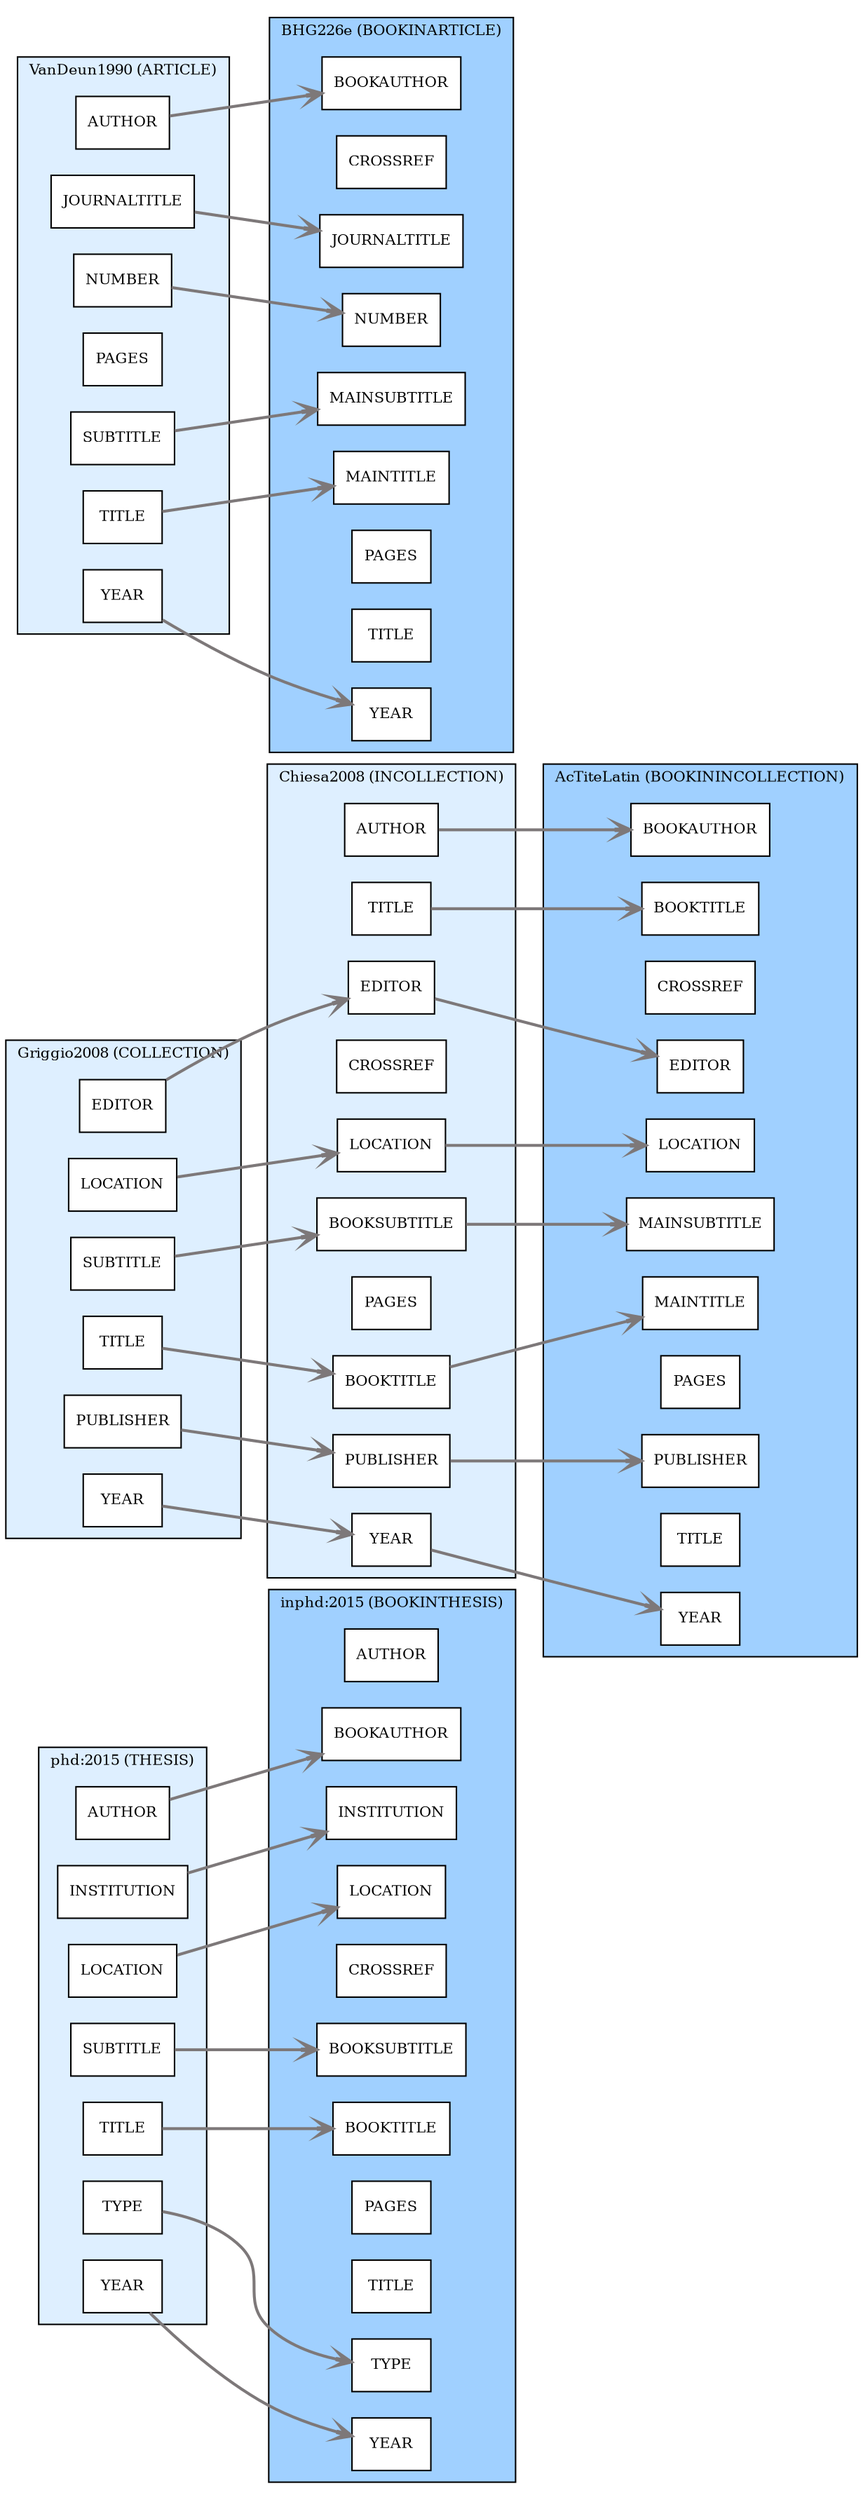 digraph Biberdata {
  compound = true;
  edge [ arrowhead=open ];
  graph [ style=filled, rankdir=LR ];
  node [
    fontsize=10,
    fillcolor=white,
    style=filled,
    shape=box ];

  subgraph "cluster_section0/phd:2015" {
    fontsize="10";
    label="phd:2015 (THESIS)";
    tooltip="phd:2015 (THESIS)";
    fillcolor="#deefff";

    "section0/phd:2015/author" [ label="AUTHOR" ]
    "section0/phd:2015/institution" [ label="INSTITUTION" ]
    "section0/phd:2015/location" [ label="LOCATION" ]
    "section0/phd:2015/subtitle" [ label="SUBTITLE" ]
    "section0/phd:2015/title" [ label="TITLE" ]
    "section0/phd:2015/type" [ label="TYPE" ]
    "section0/phd:2015/year" [ label="YEAR" ]
  }

  subgraph "cluster_section0/Griggio2008" {
    fontsize="10";
    label="Griggio2008 (COLLECTION)";
    tooltip="Griggio2008 (COLLECTION)";
    fillcolor="#deefff";

    "section0/Griggio2008/editor" [ label="EDITOR" ]
    "section0/Griggio2008/location" [ label="LOCATION" ]
    "section0/Griggio2008/publisher" [ label="PUBLISHER" ]
    "section0/Griggio2008/subtitle" [ label="SUBTITLE" ]
    "section0/Griggio2008/title" [ label="TITLE" ]
    "section0/Griggio2008/year" [ label="YEAR" ]
  }

  subgraph "cluster_section0/VanDeun1990" {
    fontsize="10";
    label="VanDeun1990 (ARTICLE)";
    tooltip="VanDeun1990 (ARTICLE)";
    fillcolor="#deefff";

    "section0/VanDeun1990/author" [ label="AUTHOR" ]
    "section0/VanDeun1990/journaltitle" [ label="JOURNALTITLE" ]
    "section0/VanDeun1990/number" [ label="NUMBER" ]
    "section0/VanDeun1990/pages" [ label="PAGES" ]
    "section0/VanDeun1990/subtitle" [ label="SUBTITLE" ]
    "section0/VanDeun1990/title" [ label="TITLE" ]
    "section0/VanDeun1990/year" [ label="YEAR" ]
  }

  subgraph "cluster_section0/BHG226e" {
    fontsize="10";
    label="BHG226e (BOOKINARTICLE)";
    tooltip="BHG226e (BOOKINARTICLE)";
    fillcolor="#a0d0ff";

    "section0/BHG226e/bookauthor" [ label="BOOKAUTHOR" ]
    "section0/BHG226e/crossref" [ label="CROSSREF" ]
    "section0/BHG226e/journaltitle" [ label="JOURNALTITLE" ]
    "section0/BHG226e/mainsubtitle" [ label="MAINSUBTITLE" ]
    "section0/BHG226e/maintitle" [ label="MAINTITLE" ]
    "section0/BHG226e/number" [ label="NUMBER" ]
    "section0/BHG226e/pages" [ label="PAGES" ]
    "section0/BHG226e/title" [ label="TITLE" ]
    "section0/BHG226e/year" [ label="YEAR" ]
  }

  subgraph "cluster_section0/AcTiteLatin" {
    fontsize="10";
    label="AcTiteLatin (BOOKININCOLLECTION)";
    tooltip="AcTiteLatin (BOOKININCOLLECTION)";
    fillcolor="#a0d0ff";

    "section0/AcTiteLatin/bookauthor" [ label="BOOKAUTHOR" ]
    "section0/AcTiteLatin/booktitle" [ label="BOOKTITLE" ]
    "section0/AcTiteLatin/crossref" [ label="CROSSREF" ]
    "section0/AcTiteLatin/editor" [ label="EDITOR" ]
    "section0/AcTiteLatin/location" [ label="LOCATION" ]
    "section0/AcTiteLatin/mainsubtitle" [ label="MAINSUBTITLE" ]
    "section0/AcTiteLatin/maintitle" [ label="MAINTITLE" ]
    "section0/AcTiteLatin/pages" [ label="PAGES" ]
    "section0/AcTiteLatin/publisher" [ label="PUBLISHER" ]
    "section0/AcTiteLatin/title" [ label="TITLE" ]
    "section0/AcTiteLatin/year" [ label="YEAR" ]
  }

  subgraph "cluster_section0/Chiesa2008" {
    fontsize="10";
    label="Chiesa2008 (INCOLLECTION)";
    tooltip="Chiesa2008 (INCOLLECTION)";
    fillcolor="#deefff";

    "section0/Chiesa2008/author" [ label="AUTHOR" ]
    "section0/Chiesa2008/booksubtitle" [ label="BOOKSUBTITLE" ]
    "section0/Chiesa2008/booktitle" [ label="BOOKTITLE" ]
    "section0/Chiesa2008/crossref" [ label="CROSSREF" ]
    "section0/Chiesa2008/editor" [ label="EDITOR" ]
    "section0/Chiesa2008/location" [ label="LOCATION" ]
    "section0/Chiesa2008/pages" [ label="PAGES" ]
    "section0/Chiesa2008/publisher" [ label="PUBLISHER" ]
    "section0/Chiesa2008/title" [ label="TITLE" ]
    "section0/Chiesa2008/year" [ label="YEAR" ]
  }

  subgraph "cluster_section0/inphd:2015" {
    fontsize="10";
    label="inphd:2015 (BOOKINTHESIS)";
    tooltip="inphd:2015 (BOOKINTHESIS)";
    fillcolor="#a0d0ff";

    "section0/inphd:2015/author" [ label="AUTHOR" ]
    "section0/inphd:2015/bookauthor" [ label="BOOKAUTHOR" ]
    "section0/inphd:2015/booksubtitle" [ label="BOOKSUBTITLE" ]
    "section0/inphd:2015/booktitle" [ label="BOOKTITLE" ]
    "section0/inphd:2015/crossref" [ label="CROSSREF" ]
    "section0/inphd:2015/institution" [ label="INSTITUTION" ]
    "section0/inphd:2015/location" [ label="LOCATION" ]
    "section0/inphd:2015/pages" [ label="PAGES" ]
    "section0/inphd:2015/title" [ label="TITLE" ]
    "section0/inphd:2015/type" [ label="TYPE" ]
    "section0/inphd:2015/year" [ label="YEAR" ]
  }



  "section0/VanDeun1990/year" -> "section0/BHG226e/year" [ penwidth="2.0", color="#7d7879", tooltip="BHG226e/YEAR inherited via CROSSREF from VanDeun1990/YEAR" ]
  "section0/VanDeun1990/title" -> "section0/BHG226e/maintitle" [ penwidth="2.0", color="#7d7879", tooltip="BHG226e/MAINTITLE inherited via CROSSREF from VanDeun1990/TITLE" ]
  "section0/VanDeun1990/subtitle" -> "section0/BHG226e/mainsubtitle" [ penwidth="2.0", color="#7d7879", tooltip="BHG226e/MAINSUBTITLE inherited via CROSSREF from VanDeun1990/SUBTITLE" ]
  "section0/VanDeun1990/author" -> "section0/BHG226e/bookauthor" [ penwidth="2.0", color="#7d7879", tooltip="BHG226e/BOOKAUTHOR inherited via CROSSREF from VanDeun1990/AUTHOR" ]
  "section0/VanDeun1990/number" -> "section0/BHG226e/number" [ penwidth="2.0", color="#7d7879", tooltip="BHG226e/NUMBER inherited via CROSSREF from VanDeun1990/NUMBER" ]
  "section0/VanDeun1990/journaltitle" -> "section0/BHG226e/journaltitle" [ penwidth="2.0", color="#7d7879", tooltip="BHG226e/JOURNALTITLE inherited via CROSSREF from VanDeun1990/JOURNALTITLE" ]
  "section0/phd:2015/location" -> "section0/inphd:2015/location" [ penwidth="2.0", color="#7d7879", tooltip="inphd:2015/LOCATION inherited via CROSSREF from phd:2015/LOCATION" ]
  "section0/phd:2015/title" -> "section0/inphd:2015/booktitle" [ penwidth="2.0", color="#7d7879", tooltip="inphd:2015/BOOKTITLE inherited via CROSSREF from phd:2015/TITLE" ]
  "section0/phd:2015/year" -> "section0/inphd:2015/year" [ penwidth="2.0", color="#7d7879", tooltip="inphd:2015/YEAR inherited via CROSSREF from phd:2015/YEAR" ]
  "section0/phd:2015/type" -> "section0/inphd:2015/type" [ penwidth="2.0", color="#7d7879", tooltip="inphd:2015/TYPE inherited via CROSSREF from phd:2015/TYPE" ]
  "section0/phd:2015/subtitle" -> "section0/inphd:2015/booksubtitle" [ penwidth="2.0", color="#7d7879", tooltip="inphd:2015/BOOKSUBTITLE inherited via CROSSREF from phd:2015/SUBTITLE" ]
  "section0/phd:2015/institution" -> "section0/inphd:2015/institution" [ penwidth="2.0", color="#7d7879", tooltip="inphd:2015/INSTITUTION inherited via CROSSREF from phd:2015/INSTITUTION" ]
  "section0/phd:2015/author" -> "section0/inphd:2015/bookauthor" [ penwidth="2.0", color="#7d7879", tooltip="inphd:2015/BOOKAUTHOR inherited via CROSSREF from phd:2015/AUTHOR" ]
  "section0/Griggio2008/subtitle" -> "section0/Chiesa2008/booksubtitle" [ penwidth="2.0", color="#7d7879", tooltip="Chiesa2008/BOOKSUBTITLE inherited via CROSSREF from Griggio2008/SUBTITLE" ]
  "section0/Griggio2008/location" -> "section0/Chiesa2008/location" [ penwidth="2.0", color="#7d7879", tooltip="Chiesa2008/LOCATION inherited via CROSSREF from Griggio2008/LOCATION" ]
  "section0/Griggio2008/title" -> "section0/Chiesa2008/booktitle" [ penwidth="2.0", color="#7d7879", tooltip="Chiesa2008/BOOKTITLE inherited via CROSSREF from Griggio2008/TITLE" ]
  "section0/Griggio2008/year" -> "section0/Chiesa2008/year" [ penwidth="2.0", color="#7d7879", tooltip="Chiesa2008/YEAR inherited via CROSSREF from Griggio2008/YEAR" ]
  "section0/Griggio2008/publisher" -> "section0/Chiesa2008/publisher" [ penwidth="2.0", color="#7d7879", tooltip="Chiesa2008/PUBLISHER inherited via CROSSREF from Griggio2008/PUBLISHER" ]
  "section0/Griggio2008/editor" -> "section0/Chiesa2008/editor" [ penwidth="2.0", color="#7d7879", tooltip="Chiesa2008/EDITOR inherited via CROSSREF from Griggio2008/EDITOR" ]
  "section0/Chiesa2008/author" -> "section0/AcTiteLatin/bookauthor" [ penwidth="2.0", color="#7d7879", tooltip="AcTiteLatin/BOOKAUTHOR inherited via CROSSREF from Chiesa2008/AUTHOR" ]
  "section0/Chiesa2008/editor" -> "section0/AcTiteLatin/editor" [ penwidth="2.0", color="#7d7879", tooltip="AcTiteLatin/EDITOR inherited via CROSSREF from Chiesa2008/EDITOR" ]
  "section0/Chiesa2008/title" -> "section0/AcTiteLatin/booktitle" [ penwidth="2.0", color="#7d7879", tooltip="AcTiteLatin/BOOKTITLE inherited via CROSSREF from Chiesa2008/TITLE" ]
  "section0/Chiesa2008/location" -> "section0/AcTiteLatin/location" [ penwidth="2.0", color="#7d7879", tooltip="AcTiteLatin/LOCATION inherited via CROSSREF from Chiesa2008/LOCATION" ]
  "section0/Chiesa2008/booksubtitle" -> "section0/AcTiteLatin/mainsubtitle" [ penwidth="2.0", color="#7d7879", tooltip="AcTiteLatin/MAINSUBTITLE inherited via CROSSREF from Chiesa2008/BOOKSUBTITLE" ]
  "section0/Chiesa2008/publisher" -> "section0/AcTiteLatin/publisher" [ penwidth="2.0", color="#7d7879", tooltip="AcTiteLatin/PUBLISHER inherited via CROSSREF from Chiesa2008/PUBLISHER" ]
  "section0/Chiesa2008/booktitle" -> "section0/AcTiteLatin/maintitle" [ penwidth="2.0", color="#7d7879", tooltip="AcTiteLatin/MAINTITLE inherited via CROSSREF from Chiesa2008/BOOKTITLE" ]
  "section0/Chiesa2008/year" -> "section0/AcTiteLatin/year" [ penwidth="2.0", color="#7d7879", tooltip="AcTiteLatin/YEAR inherited via CROSSREF from Chiesa2008/YEAR" ]

}
